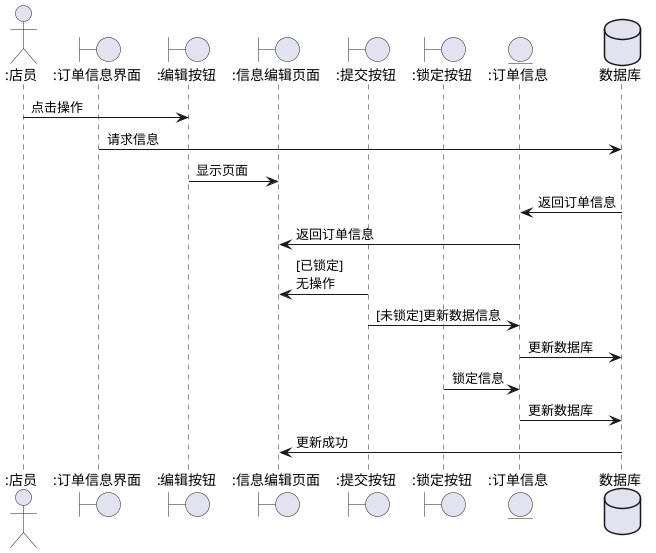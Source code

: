 @startuml
actor ":店员" as user
boundary ":订单信息界面" as p1
boundary ":编辑按钮" as bt1
boundary ":信息编辑页面" as p2
boundary ":提交按钮" as bt2
boundary ":锁定按钮" as bt3
entity ":订单信息" as it
database 数据库 as db
user -> bt1:点击操作
p1 -> db:请求信息
bt1 -> p2:显示页面
db -> it:返回订单信息
it -> p2:返回订单信息
bt2 -> p2:[已锁定]\n无操作
bt2 -> it:[未锁定]更新数据信息
it -> db:更新数据库
bt3 -> it:锁定信息
it -> db:更新数据库
db -> p2:更新成功
@enduml